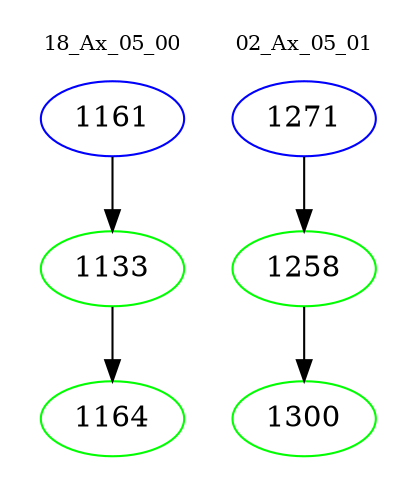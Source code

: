 digraph{
subgraph cluster_0 {
color = white
label = "18_Ax_05_00";
fontsize=10;
T0_1161 [label="1161", color="blue"]
T0_1161 -> T0_1133 [color="black"]
T0_1133 [label="1133", color="green"]
T0_1133 -> T0_1164 [color="black"]
T0_1164 [label="1164", color="green"]
}
subgraph cluster_1 {
color = white
label = "02_Ax_05_01";
fontsize=10;
T1_1271 [label="1271", color="blue"]
T1_1271 -> T1_1258 [color="black"]
T1_1258 [label="1258", color="green"]
T1_1258 -> T1_1300 [color="black"]
T1_1300 [label="1300", color="green"]
}
}

